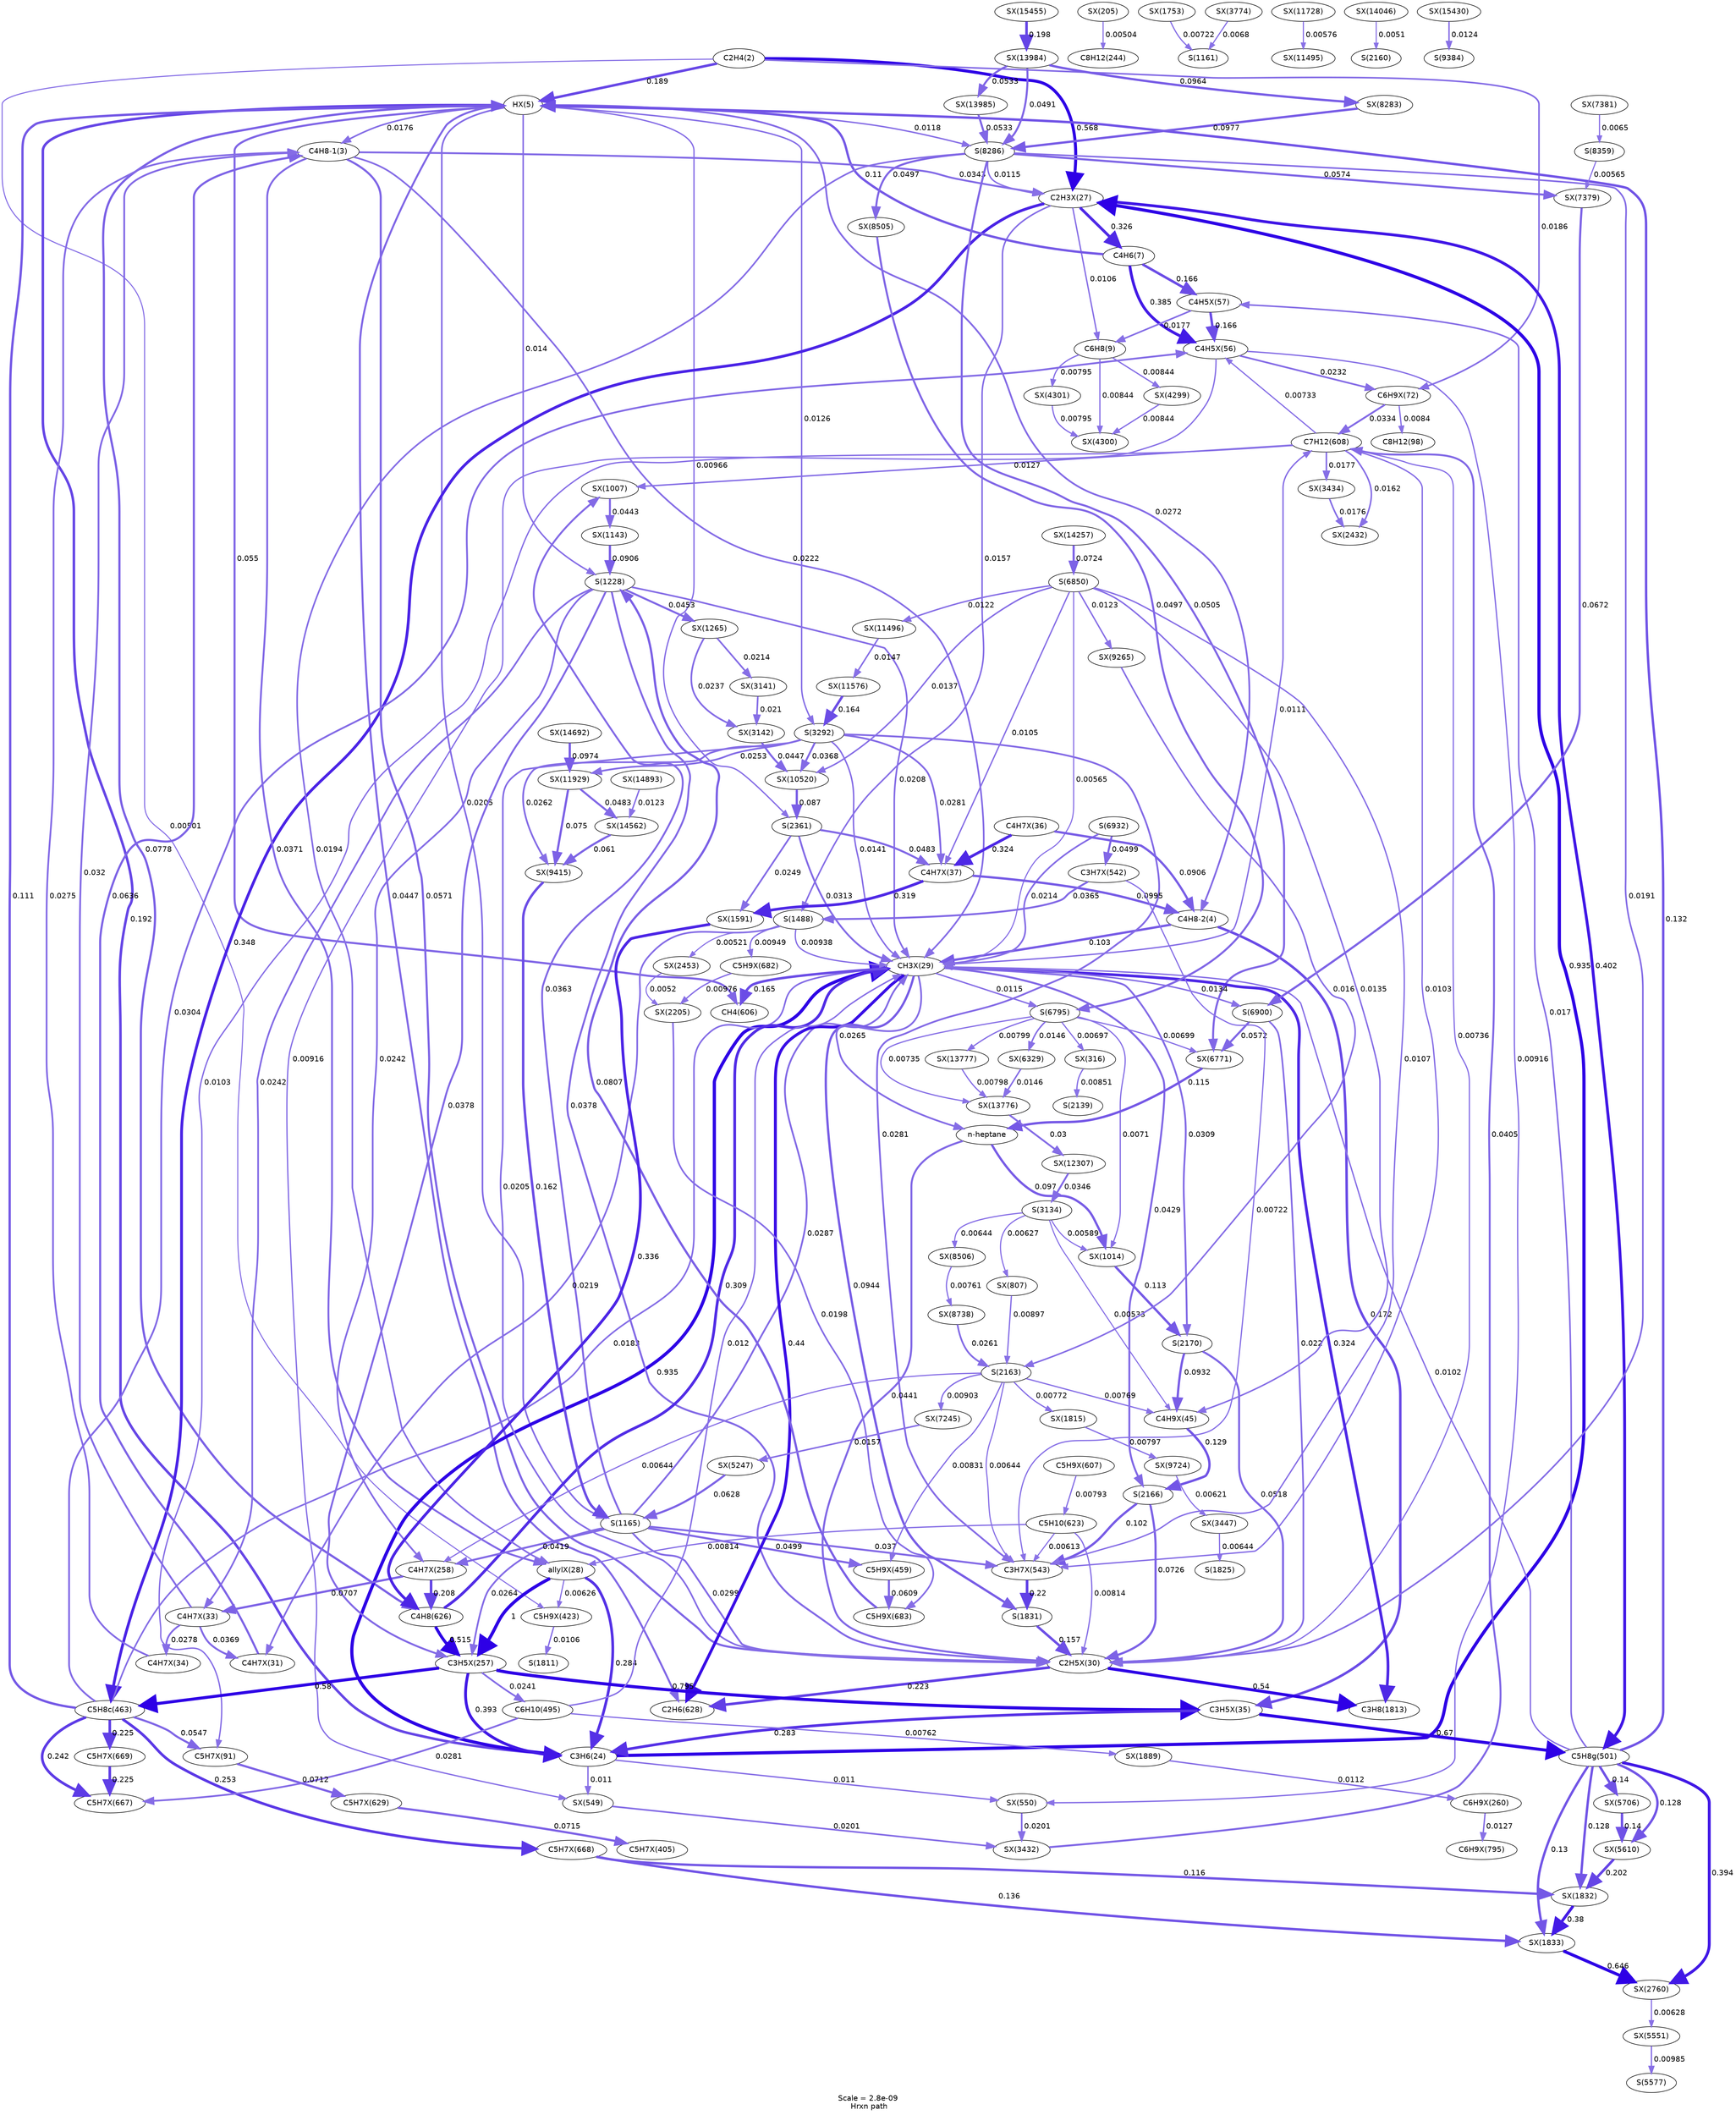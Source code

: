 digraph reaction_paths {
center=1;
s5 -> s75[fontname="Helvetica", style="setlinewidth(4.74)", arrowsize=2.37, color="0.7, 0.689, 0.9"
, label=" 0.189"];
s5 -> s76[fontname="Helvetica", style="setlinewidth(5.57)", arrowsize=2.79, color="0.7, 1.07, 0.9"
, label=" 0.568"];
s5 -> s96[fontname="Helvetica", style="setlinewidth(2.99)", arrowsize=1.5, color="0.7, 0.519, 0.9"
, label=" 0.0186"];
s5 -> s130[fontname="Helvetica", style="setlinewidth(2)", arrowsize=1, color="0.7, 0.505, 0.9"
, label=" 0.00501"];
s8 -> s75[fontname="Helvetica", style="setlinewidth(4.33)", arrowsize=2.17, color="0.7, 0.61, 0.9"
, label=" 0.11"];
s75 -> s6[fontname="Helvetica", style="setlinewidth(2.95)", arrowsize=1.47, color="0.7, 0.518, 0.9"
, label=" 0.0176"];
s75 -> s10[fontname="Helvetica", style="setlinewidth(4.75)", arrowsize=2.38, color="0.7, 0.692, 0.9"
, label=" 0.192"];
s75 -> s7[fontname="Helvetica", style="setlinewidth(3.28)", arrowsize=1.64, color="0.7, 0.527, 0.9"
, label=" 0.0272"];
s18 -> s75[fontname="Helvetica", style="setlinewidth(4.34)", arrowsize=2.17, color="0.7, 0.611, 0.9"
, label=" 0.111"];
s75 -> s23[fontname="Helvetica", style="setlinewidth(3.81)", arrowsize=1.9, color="0.7, 0.555, 0.9"
, label=" 0.055"];
s75 -> s33[fontname="Helvetica", style="setlinewidth(2.78)", arrowsize=1.39, color="0.7, 0.514, 0.9"
, label=" 0.014"];
s75 -> s26[fontname="Helvetica", style="setlinewidth(4.07)", arrowsize=2.04, color="0.7, 0.578, 0.9"
, label=" 0.0778"];
s75 -> s27[fontname="Helvetica", style="setlinewidth(3.65)", arrowsize=1.83, color="0.7, 0.545, 0.9"
, label=" 0.0447"];
s22 -> s75[fontname="Helvetica", style="setlinewidth(4.47)", arrowsize=2.23, color="0.7, 0.632, 0.9"
, label=" 0.132"];
s75 -> s31[fontname="Helvetica", style="setlinewidth(3.06)", arrowsize=1.53, color="0.7, 0.52, 0.9"
, label=" 0.0205"];
s75 -> s49[fontname="Helvetica", style="setlinewidth(2.5)", arrowsize=1.25, color="0.7, 0.51, 0.9"
, label=" 0.00966"];
s75 -> s52[fontname="Helvetica", style="setlinewidth(2.7)", arrowsize=1.35, color="0.7, 0.513, 0.9"
, label=" 0.0126"];
s75 -> s64[fontname="Helvetica", style="setlinewidth(2.65)", arrowsize=1.32, color="0.7, 0.512, 0.9"
, label=" 0.0118"];
s76 -> s8[fontname="Helvetica", style="setlinewidth(5.15)", arrowsize=2.58, color="0.7, 0.826, 0.9"
, label=" 0.326"];
s6 -> s76[fontname="Helvetica", style="setlinewidth(3.45)", arrowsize=1.73, color="0.7, 0.534, 0.9"
, label=" 0.0343"];
s10 -> s76[fontname="Helvetica", style="setlinewidth(5.95)", arrowsize=2.97, color="0.7, 1.43, 0.9"
, label=" 0.935"];
s76 -> s18[fontname="Helvetica", style="setlinewidth(5.2)", arrowsize=2.6, color="0.7, 0.848, 0.9"
, label=" 0.348"];
s76 -> s9[fontname="Helvetica", style="setlinewidth(2.57)", arrowsize=1.28, color="0.7, 0.511, 0.9"
, label=" 0.0106"];
s76 -> s22[fontname="Helvetica", style="setlinewidth(5.31)", arrowsize=2.66, color="0.7, 0.902, 0.9"
, label=" 0.402"];
s76 -> s36[fontname="Helvetica", style="setlinewidth(2.86)", arrowsize=1.43, color="0.7, 0.516, 0.9"
, label=" 0.0157"];
s64 -> s76[fontname="Helvetica", style="setlinewidth(2.63)", arrowsize=1.31, color="0.7, 0.511, 0.9"
, label=" 0.0115"];
s8 -> s92[fontname="Helvetica", style="setlinewidth(5.28)", arrowsize=2.64, color="0.7, 0.885, 0.9"
, label=" 0.385"];
s8 -> s93[fontname="Helvetica", style="setlinewidth(4.65)", arrowsize=2.32, color="0.7, 0.666, 0.9"
, label=" 0.166"];
s93 -> s92[fontname="Helvetica", style="setlinewidth(4.64)", arrowsize=2.32, color="0.7, 0.666, 0.9"
, label=" 0.166"];
s92 -> s96[fontname="Helvetica", style="setlinewidth(3.16)", arrowsize=1.58, color="0.7, 0.523, 0.9"
, label=" 0.0232"];
s18 -> s92[fontname="Helvetica", style="setlinewidth(3.36)", arrowsize=1.68, color="0.7, 0.53, 0.9"
, label=" 0.0304"];
s24 -> s92[fontname="Helvetica", style="setlinewidth(2.29)", arrowsize=1.14, color="0.7, 0.507, 0.9"
, label=" 0.00733"];
s92 -> s140[fontname="Helvetica", style="setlinewidth(2.46)", arrowsize=1.23, color="0.7, 0.509, 0.9"
, label=" 0.00916"];
s92 -> s141[fontname="Helvetica", style="setlinewidth(2.46)", arrowsize=1.23, color="0.7, 0.509, 0.9"
, label=" 0.00916"];
s93 -> s9[fontname="Helvetica", style="setlinewidth(2.95)", arrowsize=1.48, color="0.7, 0.518, 0.9"
, label=" 0.0177"];
s22 -> s93[fontname="Helvetica", style="setlinewidth(2.93)", arrowsize=1.46, color="0.7, 0.517, 0.9"
, label=" 0.017"];
s96 -> s12[fontname="Helvetica", style="setlinewidth(2.39)", arrowsize=1.2, color="0.7, 0.508, 0.9"
, label=" 0.0084"];
s96 -> s24[fontname="Helvetica", style="setlinewidth(3.43)", arrowsize=1.72, color="0.7, 0.533, 0.9"
, label=" 0.0334"];
s114 -> s13[fontname="Helvetica", style="setlinewidth(2.01)", arrowsize=1, color="0.7, 0.505, 0.9"
, label=" 0.00504"];
s6 -> s77[fontname="Helvetica", style="setlinewidth(3.51)", arrowsize=1.76, color="0.7, 0.537, 0.9"
, label=" 0.0371"];
s6 -> s78[fontname="Helvetica", style="setlinewidth(3.13)", arrowsize=1.56, color="0.7, 0.522, 0.9"
, label=" 0.0222"];
s82 -> s6[fontname="Helvetica", style="setlinewidth(3.4)", arrowsize=1.7, color="0.7, 0.532, 0.9"
, label=" 0.032"];
s80 -> s6[fontname="Helvetica", style="setlinewidth(3.92)", arrowsize=1.96, color="0.7, 0.564, 0.9"
, label=" 0.0636"];
s83 -> s6[fontname="Helvetica", style="setlinewidth(3.29)", arrowsize=1.64, color="0.7, 0.528, 0.9"
, label=" 0.0275"];
s6 -> s79[fontname="Helvetica", style="setlinewidth(3.84)", arrowsize=1.92, color="0.7, 0.557, 0.9"
, label=" 0.0571"];
s77 -> s116[fontname="Helvetica", style="setlinewidth(6)", arrowsize=3, color="0.7, 1.5, 0.9"
, label=" 1"];
s77 -> s10[fontname="Helvetica", style="setlinewidth(5.05)", arrowsize=2.52, color="0.7, 0.784, 0.9"
, label=" 0.284"];
s25 -> s77[fontname="Helvetica", style="setlinewidth(2.37)", arrowsize=1.18, color="0.7, 0.508, 0.9"
, label=" 0.00814"];
s77 -> s130[fontname="Helvetica", style="setlinewidth(2.17)", arrowsize=1.08, color="0.7, 0.506, 0.9"
, label=" 0.00626"];
s64 -> s77[fontname="Helvetica", style="setlinewidth(3.02)", arrowsize=1.51, color="0.7, 0.519, 0.9"
, label=" 0.0194"];
s116 -> s84[fontname="Helvetica", style="setlinewidth(5.83)", arrowsize=2.91, color="0.7, 1.3, 0.9"
, label=" 0.795"];
s116 -> s10[fontname="Helvetica", style="setlinewidth(5.3)", arrowsize=2.65, color="0.7, 0.893, 0.9"
, label=" 0.393"];
s116 -> s18[fontname="Helvetica", style="setlinewidth(5.59)", arrowsize=2.79, color="0.7, 1.08, 0.9"
, label=" 0.58"];
s33 -> s116[fontname="Helvetica", style="setlinewidth(3.53)", arrowsize=1.76, color="0.7, 0.538, 0.9"
, label=" 0.0378"];
s26 -> s116[fontname="Helvetica", style="setlinewidth(5.5)", arrowsize=2.75, color="0.7, 1.01, 0.9"
, label=" 0.515"];
s116 -> s21[fontname="Helvetica", style="setlinewidth(3.19)", arrowsize=1.59, color="0.7, 0.524, 0.9"
, label=" 0.0241"];
s31 -> s116[fontname="Helvetica", style="setlinewidth(3.26)", arrowsize=1.63, color="0.7, 0.526, 0.9"
, label=" 0.0264"];
s84 -> s10[fontname="Helvetica", style="setlinewidth(5.05)", arrowsize=2.52, color="0.7, 0.783, 0.9"
, label=" 0.283"];
s7 -> s84[fontname="Helvetica", style="setlinewidth(4.67)", arrowsize=2.33, color="0.7, 0.672, 0.9"
, label=" 0.172"];
s84 -> s22[fontname="Helvetica", style="setlinewidth(5.7)", arrowsize=2.85, color="0.7, 1.17, 0.9"
, label=" 0.67"];
s10 -> s78[fontname="Helvetica", style="setlinewidth(5.95)", arrowsize=2.97, color="0.7, 1.43, 0.9"
, label=" 0.935"];
s10 -> s140[fontname="Helvetica", style="setlinewidth(2.59)", arrowsize=1.3, color="0.7, 0.511, 0.9"
, label=" 0.011"];
s10 -> s141[fontname="Helvetica", style="setlinewidth(2.59)", arrowsize=1.3, color="0.7, 0.511, 0.9"
, label=" 0.011"];
s7 -> s78[fontname="Helvetica", style="setlinewidth(4.28)", arrowsize=2.14, color="0.7, 0.603, 0.9"
, label=" 0.103"];
s18 -> s78[fontname="Helvetica", style="setlinewidth(2.98)", arrowsize=1.49, color="0.7, 0.518, 0.9"
, label=" 0.0183"];
s78 -> s23[fontname="Helvetica", style="setlinewidth(4.64)", arrowsize=2.32, color="0.7, 0.665, 0.9"
, label=" 0.165"];
s33 -> s78[fontname="Helvetica", style="setlinewidth(3.08)", arrowsize=1.54, color="0.7, 0.521, 0.9"
, label=" 0.0208"];
s26 -> s78[fontname="Helvetica", style="setlinewidth(5.11)", arrowsize=2.56, color="0.7, 0.809, 0.9"
, label=" 0.309"];
s78 -> s27[fontname="Helvetica", style="setlinewidth(5.38)", arrowsize=2.69, color="0.7, 0.94, 0.9"
, label=" 0.44"];
s78 -> s40[fontname="Helvetica", style="setlinewidth(4.22)", arrowsize=2.11, color="0.7, 0.594, 0.9"
, label=" 0.0944"];
s78 -> s24[fontname="Helvetica", style="setlinewidth(2.6)", arrowsize=1.3, color="0.7, 0.511, 0.9"
, label=" 0.0111"];
s21 -> s78[fontname="Helvetica", style="setlinewidth(2.66)", arrowsize=1.33, color="0.7, 0.512, 0.9"
, label=" 0.012"];
s22 -> s78[fontname="Helvetica", style="setlinewidth(2.54)", arrowsize=1.27, color="0.7, 0.51, 0.9"
, label=" 0.0102"];
s78 -> s0[fontname="Helvetica", style="setlinewidth(3.26)", arrowsize=1.63, color="0.7, 0.526, 0.9"
, label=" 0.0265"];
s78 -> s38[fontname="Helvetica", style="setlinewidth(5.15)", arrowsize=2.57, color="0.7, 0.824, 0.9"
, label=" 0.324"];
s78 -> s48[fontname="Helvetica", style="setlinewidth(3.38)", arrowsize=1.69, color="0.7, 0.531, 0.9"
, label=" 0.0309"];
s78 -> s57[fontname="Helvetica", style="setlinewidth(2.75)", arrowsize=1.37, color="0.7, 0.513, 0.9"
, label=" 0.0134"];
s78 -> s46[fontname="Helvetica", style="setlinewidth(3.62)", arrowsize=1.81, color="0.7, 0.543, 0.9"
, label=" 0.0429"];
s36 -> s78[fontname="Helvetica", style="setlinewidth(2.48)", arrowsize=1.24, color="0.7, 0.509, 0.9"
, label=" 0.00938"];
s31 -> s78[fontname="Helvetica", style="setlinewidth(3.32)", arrowsize=1.66, color="0.7, 0.529, 0.9"
, label=" 0.0287"];
s49 -> s78[fontname="Helvetica", style="setlinewidth(3.39)", arrowsize=1.69, color="0.7, 0.531, 0.9"
, label=" 0.0313"];
s52 -> s78[fontname="Helvetica", style="setlinewidth(2.78)", arrowsize=1.39, color="0.7, 0.514, 0.9"
, label=" 0.0141"];
s78 -> s55[fontname="Helvetica", style="setlinewidth(2.63)", arrowsize=1.31, color="0.7, 0.511, 0.9"
, label=" 0.0115"];
s56 -> s78[fontname="Helvetica", style="setlinewidth(2.09)", arrowsize=1.05, color="0.7, 0.506, 0.9"
, label=" 0.00565"];
s58 -> s78[fontname="Helvetica", style="setlinewidth(3.1)", arrowsize=1.55, color="0.7, 0.521, 0.9"
, label=" 0.0214"];
s86 -> s7[fontname="Helvetica", style="setlinewidth(4.26)", arrowsize=2.13, color="0.7, 0.599, 0.9"
, label=" 0.0995"];
s85 -> s7[fontname="Helvetica", style="setlinewidth(4.19)", arrowsize=2.09, color="0.7, 0.591, 0.9"
, label=" 0.0906"];
s103 -> s148[fontname="Helvetica", style="setlinewidth(4)", arrowsize=2, color="0.7, 0.571, 0.9"
, label=" 0.0712"];
s18 -> s103[fontname="Helvetica", style="setlinewidth(3.81)", arrowsize=1.9, color="0.7, 0.555, 0.9"
, label=" 0.0547"];
s24 -> s103[fontname="Helvetica", style="setlinewidth(2.55)", arrowsize=1.27, color="0.7, 0.51, 0.9"
, label=" 0.0103"];
s148 -> s129[fontname="Helvetica", style="setlinewidth(4.01)", arrowsize=2, color="0.7, 0.571, 0.9"
, label=" 0.0715"];
s18 -> s152[fontname="Helvetica", style="setlinewidth(4.87)", arrowsize=2.44, color="0.7, 0.725, 0.9"
, label=" 0.225"];
s18 -> s150[fontname="Helvetica", style="setlinewidth(4.93)", arrowsize=2.46, color="0.7, 0.742, 0.9"
, label=" 0.242"];
s18 -> s151[fontname="Helvetica", style="setlinewidth(4.96)", arrowsize=2.48, color="0.7, 0.753, 0.9"
, label=" 0.253"];
s146 -> s25[fontname="Helvetica", style="setlinewidth(2.35)", arrowsize=1.17, color="0.7, 0.508, 0.9"
, label=" 0.00793"];
s25 -> s79[fontname="Helvetica", style="setlinewidth(2.37)", arrowsize=1.18, color="0.7, 0.508, 0.9"
, label=" 0.00814"];
s25 -> s137[fontname="Helvetica", style="setlinewidth(2.15)", arrowsize=1.08, color="0.7, 0.506, 0.9"
, label=" 0.00613"];
s167 -> s177[fontname="Helvetica", style="setlinewidth(3.65)", arrowsize=1.82, color="0.7, 0.544, 0.9"
, label=" 0.0443"];
s24 -> s167[fontname="Helvetica", style="setlinewidth(2.7)", arrowsize=1.35, color="0.7, 0.513, 0.9"
, label=" 0.0127"];
s31 -> s167[fontname="Helvetica", style="setlinewidth(3.5)", arrowsize=1.75, color="0.7, 0.536, 0.9"
, label=" 0.0363"];
s177 -> s33[fontname="Helvetica", style="setlinewidth(4.19)", arrowsize=2.09, color="0.7, 0.591, 0.9"
, label=" 0.0906"];
s33 -> s117[fontname="Helvetica", style="setlinewidth(3.19)", arrowsize=1.6, color="0.7, 0.524, 0.9"
, label=" 0.0242"];
s33 -> s82[fontname="Helvetica", style="setlinewidth(3.19)", arrowsize=1.6, color="0.7, 0.524, 0.9"
, label=" 0.0242"];
s33 -> s79[fontname="Helvetica", style="setlinewidth(3.53)", arrowsize=1.76, color="0.7, 0.538, 0.9"
, label=" 0.0378"];
s154 -> s33[fontname="Helvetica", style="setlinewidth(4.1)", arrowsize=2.05, color="0.7, 0.581, 0.9"
, label=" 0.0807"];
s33 -> s179[fontname="Helvetica", style="setlinewidth(3.66)", arrowsize=1.83, color="0.7, 0.545, 0.9"
, label=" 0.0453"];
s117 -> s82[fontname="Helvetica", style="setlinewidth(4)", arrowsize=2, color="0.7, 0.571, 0.9"
, label=" 0.0707"];
s117 -> s26[fontname="Helvetica", style="setlinewidth(4.82)", arrowsize=2.41, color="0.7, 0.708, 0.9"
, label=" 0.208"];
s45 -> s117[fontname="Helvetica", style="setlinewidth(2.19)", arrowsize=1.1, color="0.7, 0.506, 0.9"
, label=" 0.00644"];
s31 -> s117[fontname="Helvetica", style="setlinewidth(3.6)", arrowsize=1.8, color="0.7, 0.542, 0.9"
, label=" 0.0419"];
s82 -> s80[fontname="Helvetica", style="setlinewidth(3.51)", arrowsize=1.75, color="0.7, 0.537, 0.9"
, label=" 0.0369"];
s82 -> s83[fontname="Helvetica", style="setlinewidth(3.3)", arrowsize=1.65, color="0.7, 0.528, 0.9"
, label=" 0.0278"];
s36 -> s80[fontname="Helvetica", style="setlinewidth(3.11)", arrowsize=1.56, color="0.7, 0.522, 0.9"
, label=" 0.0219"];
s182 -> s26[fontname="Helvetica", style="setlinewidth(5.18)", arrowsize=2.59, color="0.7, 0.836, 0.9"
, label=" 0.336"];
s79 -> s27[fontname="Helvetica", style="setlinewidth(4.87)", arrowsize=2.43, color="0.7, 0.723, 0.9"
, label=" 0.223"];
s152 -> s150[fontname="Helvetica", style="setlinewidth(4.87)", arrowsize=2.44, color="0.7, 0.725, 0.9"
, label=" 0.225"];
s21 -> s150[fontname="Helvetica", style="setlinewidth(3.3)", arrowsize=1.65, color="0.7, 0.528, 0.9"
, label=" 0.0281"];
s40 -> s79[fontname="Helvetica", style="setlinewidth(4.6)", arrowsize=2.3, color="0.7, 0.657, 0.9"
, label=" 0.157"];
s24 -> s79[fontname="Helvetica", style="setlinewidth(2.29)", arrowsize=1.15, color="0.7, 0.507, 0.9"
, label=" 0.00736"];
s0 -> s79[fontname="Helvetica", style="setlinewidth(3.64)", arrowsize=1.82, color="0.7, 0.544, 0.9"
, label=" 0.0441"];
s79 -> s38[fontname="Helvetica", style="setlinewidth(5.53)", arrowsize=2.77, color="0.7, 1.04, 0.9"
, label=" 0.54"];
s48 -> s79[fontname="Helvetica", style="setlinewidth(3.76)", arrowsize=1.88, color="0.7, 0.552, 0.9"
, label=" 0.0518"];
s57 -> s79[fontname="Helvetica", style="setlinewidth(3.12)", arrowsize=1.56, color="0.7, 0.522, 0.9"
, label=" 0.022"];
s46 -> s79[fontname="Helvetica", style="setlinewidth(4.02)", arrowsize=2.01, color="0.7, 0.573, 0.9"
, label=" 0.0726"];
s31 -> s79[fontname="Helvetica", style="setlinewidth(3.35)", arrowsize=1.68, color="0.7, 0.53, 0.9"
, label=" 0.0299"];
s52 -> s79[fontname="Helvetica", style="setlinewidth(3.06)", arrowsize=1.53, color="0.7, 0.52, 0.9"
, label=" 0.0205"];
s64 -> s79[fontname="Helvetica", style="setlinewidth(3.01)", arrowsize=1.51, color="0.7, 0.519, 0.9"
, label=" 0.0191"];
s151 -> s190[fontname="Helvetica", style="setlinewidth(4.5)", arrowsize=2.25, color="0.7, 0.636, 0.9"
, label=" 0.136"];
s151 -> s189[fontname="Helvetica", style="setlinewidth(4.38)", arrowsize=2.19, color="0.7, 0.616, 0.9"
, label=" 0.116"];
s119 -> s158[fontname="Helvetica", style="setlinewidth(2.7)", arrowsize=1.35, color="0.7, 0.513, 0.9"
, label=" 0.0127"];
s191 -> s119[fontname="Helvetica", style="setlinewidth(2.61)", arrowsize=1.31, color="0.7, 0.511, 0.9"
, label=" 0.0112"];
s137 -> s40[fontname="Helvetica", style="setlinewidth(4.86)", arrowsize=2.43, color="0.7, 0.72, 0.9"
, label=" 0.22"];
s24 -> s137[fontname="Helvetica", style="setlinewidth(2.54)", arrowsize=1.27, color="0.7, 0.51, 0.9"
, label=" 0.0103"];
s136 -> s137[fontname="Helvetica", style="setlinewidth(2.28)", arrowsize=1.14, color="0.7, 0.507, 0.9"
, label=" 0.00722"];
s46 -> s137[fontname="Helvetica", style="setlinewidth(4.27)", arrowsize=2.14, color="0.7, 0.602, 0.9"
, label=" 0.102"];
s45 -> s137[fontname="Helvetica", style="setlinewidth(2.19)", arrowsize=1.1, color="0.7, 0.506, 0.9"
, label=" 0.00644"];
s31 -> s137[fontname="Helvetica", style="setlinewidth(3.51)", arrowsize=1.76, color="0.7, 0.537, 0.9"
, label=" 0.037"];
s52 -> s137[fontname="Helvetica", style="setlinewidth(3.3)", arrowsize=1.65, color="0.7, 0.528, 0.9"
, label=" 0.0281"];
s56 -> s137[fontname="Helvetica", style="setlinewidth(2.57)", arrowsize=1.29, color="0.7, 0.511, 0.9"
, label=" 0.0107"];
s199 -> s154[fontname="Helvetica", style="setlinewidth(3.04)", arrowsize=1.52, color="0.7, 0.52, 0.9"
, label=" 0.0198"];
s131 -> s154[fontname="Helvetica", style="setlinewidth(3.89)", arrowsize=1.94, color="0.7, 0.561, 0.9"
, label=" 0.0609"];
s86 -> s182[fontname="Helvetica", style="setlinewidth(5.14)", arrowsize=2.57, color="0.7, 0.819, 0.9"
, label=" 0.319"];
s49 -> s182[fontname="Helvetica", style="setlinewidth(3.21)", arrowsize=1.61, color="0.7, 0.525, 0.9"
, label=" 0.0249"];
s207 -> s199[fontname="Helvetica", style="setlinewidth(2.03)", arrowsize=1.01, color="0.7, 0.505, 0.9"
, label=" 0.0052"];
s153 -> s199[fontname="Helvetica", style="setlinewidth(2.5)", arrowsize=1.25, color="0.7, 0.51, 0.9"
, label=" 0.00976"];
s45 -> s131[fontname="Helvetica", style="setlinewidth(2.38)", arrowsize=1.19, color="0.7, 0.508, 0.9"
, label=" 0.00831"];
s31 -> s131[fontname="Helvetica", style="setlinewidth(3.74)", arrowsize=1.87, color="0.7, 0.55, 0.9"
, label=" 0.0499"];
s179 -> s222[fontname="Helvetica", style="setlinewidth(3.18)", arrowsize=1.59, color="0.7, 0.524, 0.9"
, label=" 0.0237"];
s179 -> s221[fontname="Helvetica", style="setlinewidth(3.1)", arrowsize=1.55, color="0.7, 0.521, 0.9"
, label=" 0.0214"];
s85 -> s86[fontname="Helvetica", style="setlinewidth(5.15)", arrowsize=2.57, color="0.7, 0.824, 0.9"
, label=" 0.324"];
s49 -> s86[fontname="Helvetica", style="setlinewidth(3.71)", arrowsize=1.86, color="0.7, 0.548, 0.9"
, label=" 0.0483"];
s52 -> s86[fontname="Helvetica", style="setlinewidth(3.3)", arrowsize=1.65, color="0.7, 0.528, 0.9"
, label=" 0.0281"];
s56 -> s86[fontname="Helvetica", style="setlinewidth(2.56)", arrowsize=1.28, color="0.7, 0.511, 0.9"
, label=" 0.0105"];
s24 -> s201[fontname="Helvetica", style="setlinewidth(2.89)", arrowsize=1.44, color="0.7, 0.516, 0.9"
, label=" 0.0162"];
s24 -> s225[fontname="Helvetica", style="setlinewidth(2.95)", arrowsize=1.48, color="0.7, 0.518, 0.9"
, label=" 0.0177"];
s223 -> s24[fontname="Helvetica", style="setlinewidth(3.58)", arrowsize=1.79, color="0.7, 0.54, 0.9"
, label=" 0.0405"];
s183 -> s30[fontname="Helvetica", style="setlinewidth(2.28)", arrowsize=1.14, color="0.7, 0.507, 0.9"
, label=" 0.00722"];
s230 -> s30[fontname="Helvetica", style="setlinewidth(2.23)", arrowsize=1.12, color="0.7, 0.507, 0.9"
, label=" 0.0068"];
s21 -> s191[fontname="Helvetica", style="setlinewidth(2.32)", arrowsize=1.16, color="0.7, 0.508, 0.9"
, label=" 0.00762"];
s225 -> s201[fontname="Helvetica", style="setlinewidth(2.95)", arrowsize=1.48, color="0.7, 0.518, 0.9"
, label=" 0.0176"];
s140 -> s223[fontname="Helvetica", style="setlinewidth(3.05)", arrowsize=1.53, color="0.7, 0.52, 0.9"
, label=" 0.0201"];
s141 -> s223[fontname="Helvetica", style="setlinewidth(3.05)", arrowsize=1.53, color="0.7, 0.52, 0.9"
, label=" 0.0201"];
s9 -> s234[fontname="Helvetica", style="setlinewidth(2.35)", arrowsize=1.18, color="0.7, 0.508, 0.9"
, label=" 0.00795"];
s9 -> s233[fontname="Helvetica", style="setlinewidth(2.4)", arrowsize=1.2, color="0.7, 0.508, 0.9"
, label=" 0.00844"];
s9 -> s232[fontname="Helvetica", style="setlinewidth(2.4)", arrowsize=1.2, color="0.7, 0.508, 0.9"
, label=" 0.00844"];
s234 -> s233[fontname="Helvetica", style="setlinewidth(2.35)", arrowsize=1.17, color="0.7, 0.508, 0.9"
, label=" 0.00795"];
s232 -> s233[fontname="Helvetica", style="setlinewidth(2.39)", arrowsize=1.2, color="0.7, 0.508, 0.9"
, label=" 0.00844"];
s36 -> s207[fontname="Helvetica", style="setlinewidth(2.03)", arrowsize=1.02, color="0.7, 0.505, 0.9"
, label=" 0.00521"];
s190 -> s214[fontname="Helvetica", style="setlinewidth(5.67)", arrowsize=2.84, color="0.7, 1.15, 0.9"
, label=" 0.646"];
s189 -> s190[fontname="Helvetica", style="setlinewidth(5.27)", arrowsize=2.63, color="0.7, 0.88, 0.9"
, label=" 0.38"];
s22 -> s190[fontname="Helvetica", style="setlinewidth(4.46)", arrowsize=2.23, color="0.7, 0.63, 0.9"
, label=" 0.13"];
s22 -> s214[fontname="Helvetica", style="setlinewidth(5.3)", arrowsize=2.65, color="0.7, 0.894, 0.9"
, label=" 0.394"];
s214 -> s242[fontname="Helvetica", style="setlinewidth(2.17)", arrowsize=1.09, color="0.7, 0.506, 0.9"
, label=" 0.00628"];
s243 -> s189[fontname="Helvetica", style="setlinewidth(4.79)", arrowsize=2.4, color="0.7, 0.702, 0.9"
, label=" 0.202"];
s22 -> s189[fontname="Helvetica", style="setlinewidth(4.45)", arrowsize=2.23, color="0.7, 0.628, 0.9"
, label=" 0.128"];
s244 -> s243[fontname="Helvetica", style="setlinewidth(4.52)", arrowsize=2.26, color="0.7, 0.64, 0.9"
, label=" 0.14"];
s22 -> s243[fontname="Helvetica", style="setlinewidth(4.45)", arrowsize=2.23, color="0.7, 0.628, 0.9"
, label=" 0.128"];
s22 -> s244[fontname="Helvetica", style="setlinewidth(4.52)", arrowsize=2.26, color="0.7, 0.64, 0.9"
, label=" 0.14"];
s242 -> s53[fontname="Helvetica", style="setlinewidth(2.51)", arrowsize=1.26, color="0.7, 0.51, 0.9"
, label=" 0.00985"];
s48 -> s88[fontname="Helvetica", style="setlinewidth(4.21)", arrowsize=2.1, color="0.7, 0.593, 0.9"
, label=" 0.0932"];
s88 -> s46[fontname="Helvetica", style="setlinewidth(4.45)", arrowsize=2.23, color="0.7, 0.629, 0.9"
, label=" 0.129"];
s45 -> s88[fontname="Helvetica", style="setlinewidth(2.33)", arrowsize=1.16, color="0.7, 0.508, 0.9"
, label=" 0.00769"];
s51 -> s88[fontname="Helvetica", style="setlinewidth(2.05)", arrowsize=1.02, color="0.7, 0.505, 0.9"
, label=" 0.00533"];
s56 -> s88[fontname="Helvetica", style="setlinewidth(2.75)", arrowsize=1.38, color="0.7, 0.514, 0.9"
, label=" 0.0135"];
s0 -> s170[fontname="Helvetica", style="setlinewidth(4.24)", arrowsize=2.12, color="0.7, 0.597, 0.9"
, label=" 0.097"];
s259 -> s0[fontname="Helvetica", style="setlinewidth(4.37)", arrowsize=2.18, color="0.7, 0.615, 0.9"
, label=" 0.115"];
s170 -> s48[fontname="Helvetica", style="setlinewidth(4.36)", arrowsize=2.18, color="0.7, 0.613, 0.9"
, label=" 0.113"];
s136 -> s36[fontname="Helvetica", style="setlinewidth(3.5)", arrowsize=1.75, color="0.7, 0.537, 0.9"
, label=" 0.0365"];
s58 -> s136[fontname="Helvetica", style="setlinewidth(3.74)", arrowsize=1.87, color="0.7, 0.55, 0.9"
, label=" 0.0499"];
s130 -> s37[fontname="Helvetica", style="setlinewidth(2.57)", arrowsize=1.28, color="0.7, 0.511, 0.9"
, label=" 0.0106"];
s262 -> s57[fontname="Helvetica", style="setlinewidth(3.96)", arrowsize=1.98, color="0.7, 0.567, 0.9"
, label=" 0.0672"];
s57 -> s259[fontname="Helvetica", style="setlinewidth(3.84)", arrowsize=1.92, color="0.7, 0.557, 0.9"
, label=" 0.0572"];
s36 -> s153[fontname="Helvetica", style="setlinewidth(2.48)", arrowsize=1.24, color="0.7, 0.509, 0.9"
, label=" 0.00949"];
s261 -> s240[fontname="Helvetica", style="setlinewidth(2.86)", arrowsize=1.43, color="0.7, 0.516, 0.9"
, label=" 0.0157"];
s45 -> s261[fontname="Helvetica", style="setlinewidth(2.45)", arrowsize=1.22, color="0.7, 0.509, 0.9"
, label=" 0.00903"];
s51 -> s170[fontname="Helvetica", style="setlinewidth(2.12)", arrowsize=1.06, color="0.7, 0.506, 0.9"
, label=" 0.00589"];
s55 -> s170[fontname="Helvetica", style="setlinewidth(2.27)", arrowsize=1.13, color="0.7, 0.507, 0.9"
, label=" 0.0071"];
s263 -> s65[fontname="Helvetica", style="setlinewidth(2.2)", arrowsize=1.1, color="0.7, 0.506, 0.9"
, label=" 0.0065"];
s65 -> s262[fontname="Helvetica", style="setlinewidth(2.09)", arrowsize=1.05, color="0.7, 0.506, 0.9"
, label=" 0.00565"];
s124 -> s43[fontname="Helvetica", style="setlinewidth(2.4)", arrowsize=1.2, color="0.7, 0.509, 0.9"
, label=" 0.00851"];
s272 -> s275[fontname="Helvetica", style="setlinewidth(2.32)", arrowsize=1.16, color="0.7, 0.508, 0.9"
, label=" 0.00761"];
s51 -> s272[fontname="Helvetica", style="setlinewidth(2.19)", arrowsize=1.1, color="0.7, 0.506, 0.9"
, label=" 0.00644"];
s275 -> s45[fontname="Helvetica", style="setlinewidth(3.25)", arrowsize=1.62, color="0.7, 0.526, 0.9"
, label=" 0.0261"];
s240 -> s31[fontname="Helvetica", style="setlinewidth(3.91)", arrowsize=1.96, color="0.7, 0.563, 0.9"
, label=" 0.0628"];
s55 -> s124[fontname="Helvetica", style="setlinewidth(2.25)", arrowsize=1.13, color="0.7, 0.507, 0.9"
, label=" 0.00697"];
s45 -> s188[fontname="Helvetica", style="setlinewidth(2.33)", arrowsize=1.16, color="0.7, 0.508, 0.9"
, label=" 0.00772"];
s283 -> s45[fontname="Helvetica", style="setlinewidth(2.88)", arrowsize=1.44, color="0.7, 0.516, 0.9"
, label=" 0.016"];
s160 -> s45[fontname="Helvetica", style="setlinewidth(2.44)", arrowsize=1.22, color="0.7, 0.509, 0.9"
, label=" 0.00897"];
s284 -> s31[fontname="Helvetica", style="setlinewidth(4.63)", arrowsize=2.31, color="0.7, 0.662, 0.9"
, label=" 0.162"];
s188 -> s285[fontname="Helvetica", style="setlinewidth(2.35)", arrowsize=1.18, color="0.7, 0.508, 0.9"
, label=" 0.00797"];
s285 -> s226[fontname="Helvetica", style="setlinewidth(2.16)", arrowsize=1.08, color="0.7, 0.506, 0.9"
, label=" 0.00621"];
s226 -> s39[fontname="Helvetica", style="setlinewidth(2.19)", arrowsize=1.1, color="0.7, 0.506, 0.9"
, label=" 0.00644"];
s64 -> s262[fontname="Helvetica", style="setlinewidth(3.84)", arrowsize=1.92, color="0.7, 0.557, 0.9"
, label=" 0.0574"];
s221 -> s222[fontname="Helvetica", style="setlinewidth(3.08)", arrowsize=1.54, color="0.7, 0.521, 0.9"
, label=" 0.021"];
s222 -> s289[fontname="Helvetica", style="setlinewidth(3.65)", arrowsize=1.83, color="0.7, 0.545, 0.9"
, label=" 0.0447"];
s289 -> s49[fontname="Helvetica", style="setlinewidth(4.16)", arrowsize=2.08, color="0.7, 0.587, 0.9"
, label=" 0.087"];
s52 -> s289[fontname="Helvetica", style="setlinewidth(3.51)", arrowsize=1.75, color="0.7, 0.537, 0.9"
, label=" 0.0368"];
s56 -> s289[fontname="Helvetica", style="setlinewidth(2.76)", arrowsize=1.38, color="0.7, 0.514, 0.9"
, label=" 0.0137"];
s56 -> s283[fontname="Helvetica", style="setlinewidth(2.68)", arrowsize=1.34, color="0.7, 0.512, 0.9"
, label=" 0.0123"];
s292 -> s293[fontname="Helvetica", style="setlinewidth(2.81)", arrowsize=1.41, color="0.7, 0.515, 0.9"
, label=" 0.0147"];
s56 -> s292[fontname="Helvetica", style="setlinewidth(2.67)", arrowsize=1.34, color="0.7, 0.512, 0.9"
, label=" 0.0122"];
s294 -> s291[fontname="Helvetica", style="setlinewidth(2.11)", arrowsize=1.05, color="0.7, 0.506, 0.9"
, label=" 0.00576"];
s293 -> s52[fontname="Helvetica", style="setlinewidth(4.63)", arrowsize=2.32, color="0.7, 0.664, 0.9"
, label=" 0.164"];
s51 -> s160[fontname="Helvetica", style="setlinewidth(2.17)", arrowsize=1.09, color="0.7, 0.506, 0.9"
, label=" 0.00627"];
s296 -> s51[fontname="Helvetica", style="setlinewidth(3.46)", arrowsize=1.73, color="0.7, 0.535, 0.9"
, label=" 0.0346"];
s52 -> s284[fontname="Helvetica", style="setlinewidth(3.25)", arrowsize=1.63, color="0.7, 0.526, 0.9"
, label=" 0.0262"];
s52 -> s295[fontname="Helvetica", style="setlinewidth(3.22)", arrowsize=1.61, color="0.7, 0.525, 0.9"
, label=" 0.0253"];
s55 -> s259[fontname="Helvetica", style="setlinewidth(2.25)", arrowsize=1.13, color="0.7, 0.507, 0.9"
, label=" 0.00699"];
s64 -> s259[fontname="Helvetica", style="setlinewidth(3.75)", arrowsize=1.87, color="0.7, 0.55, 0.9"
, label=" 0.0505"];
s55 -> s255[fontname="Helvetica", style="setlinewidth(2.81)", arrowsize=1.41, color="0.7, 0.515, 0.9"
, label=" 0.0146"];
s55 -> s300[fontname="Helvetica", style="setlinewidth(2.29)", arrowsize=1.15, color="0.7, 0.507, 0.9"
, label=" 0.00735"];
s55 -> s301[fontname="Helvetica", style="setlinewidth(2.35)", arrowsize=1.18, color="0.7, 0.508, 0.9"
, label=" 0.00799"];
s271 -> s55[fontname="Helvetica", style="setlinewidth(3.73)", arrowsize=1.87, color="0.7, 0.55, 0.9"
, label=" 0.0497"];
s255 -> s300[fontname="Helvetica", style="setlinewidth(2.81)", arrowsize=1.41, color="0.7, 0.515, 0.9"
, label=" 0.0146"];
s301 -> s300[fontname="Helvetica", style="setlinewidth(2.35)", arrowsize=1.18, color="0.7, 0.508, 0.9"
, label=" 0.00798"];
s300 -> s296[fontname="Helvetica", style="setlinewidth(3.35)", arrowsize=1.68, color="0.7, 0.53, 0.9"
, label=" 0.03"];
s64 -> s271[fontname="Helvetica", style="setlinewidth(3.73)", arrowsize=1.87, color="0.7, 0.55, 0.9"
, label=" 0.0497"];
s267 -> s64[fontname="Helvetica", style="setlinewidth(4.24)", arrowsize=2.12, color="0.7, 0.598, 0.9"
, label=" 0.0977"];
s302 -> s64[fontname="Helvetica", style="setlinewidth(3.72)", arrowsize=1.86, color="0.7, 0.549, 0.9"
, label=" 0.0491"];
s303 -> s64[fontname="Helvetica", style="setlinewidth(3.79)", arrowsize=1.89, color="0.7, 0.553, 0.9"
, label=" 0.0533"];
s305 -> s44[fontname="Helvetica", style="setlinewidth(2.01)", arrowsize=1.01, color="0.7, 0.505, 0.9"
, label=" 0.0051"];
s310 -> s56[fontname="Helvetica", style="setlinewidth(4.02)", arrowsize=2.01, color="0.7, 0.572, 0.9"
, label=" 0.0724"];
s295 -> s284[fontname="Helvetica", style="setlinewidth(4.04)", arrowsize=2.02, color="0.7, 0.575, 0.9"
, label=" 0.075"];
s312 -> s284[fontname="Helvetica", style="setlinewidth(3.89)", arrowsize=1.94, color="0.7, 0.561, 0.9"
, label=" 0.061"];
s295 -> s312[fontname="Helvetica", style="setlinewidth(3.71)", arrowsize=1.86, color="0.7, 0.548, 0.9"
, label=" 0.0483"];
s313 -> s295[fontname="Helvetica", style="setlinewidth(4.24)", arrowsize=2.12, color="0.7, 0.597, 0.9"
, label=" 0.0974"];
s314 -> s312[fontname="Helvetica", style="setlinewidth(2.68)", arrowsize=1.34, color="0.7, 0.512, 0.9"
, label=" 0.0123"];
s315 -> s71[fontname="Helvetica", style="setlinewidth(2.69)", arrowsize=1.34, color="0.7, 0.512, 0.9"
, label=" 0.0124"];
s302 -> s267[fontname="Helvetica", style="setlinewidth(4.23)", arrowsize=2.12, color="0.7, 0.596, 0.9"
, label=" 0.0964"];
s302 -> s303[fontname="Helvetica", style="setlinewidth(3.79)", arrowsize=1.89, color="0.7, 0.553, 0.9"
, label=" 0.0533"];
s316 -> s302[fontname="Helvetica", style="setlinewidth(4.78)", arrowsize=2.39, color="0.7, 0.698, 0.9"
, label=" 0.198"];
s0 [ fontname="Helvetica", label="n-heptane"];
s5 [ fontname="Helvetica", label="C2H4(2)"];
s6 [ fontname="Helvetica", label="C4H8-1(3)"];
s7 [ fontname="Helvetica", label="C4H8-2(4)"];
s8 [ fontname="Helvetica", label="C4H6(7)"];
s9 [ fontname="Helvetica", label="C6H8(9)"];
s10 [ fontname="Helvetica", label="C3H6(24)"];
s12 [ fontname="Helvetica", label="C8H12(98)"];
s13 [ fontname="Helvetica", label="C8H12(244)"];
s18 [ fontname="Helvetica", label="C5H8c(463)"];
s21 [ fontname="Helvetica", label="C6H10(495)"];
s22 [ fontname="Helvetica", label="C5H8g(501)"];
s23 [ fontname="Helvetica", label="CH4(606)"];
s24 [ fontname="Helvetica", label="C7H12(608)"];
s25 [ fontname="Helvetica", label="C5H10(623)"];
s26 [ fontname="Helvetica", label="C4H8(626)"];
s27 [ fontname="Helvetica", label="C2H6(628)"];
s30 [ fontname="Helvetica", label="S(1161)"];
s31 [ fontname="Helvetica", label="S(1165)"];
s33 [ fontname="Helvetica", label="S(1228)"];
s36 [ fontname="Helvetica", label="S(1488)"];
s37 [ fontname="Helvetica", label="S(1811)"];
s38 [ fontname="Helvetica", label="C3H8(1813)"];
s39 [ fontname="Helvetica", label="S(1825)"];
s40 [ fontname="Helvetica", label="S(1831)"];
s43 [ fontname="Helvetica", label="S(2139)"];
s44 [ fontname="Helvetica", label="S(2160)"];
s45 [ fontname="Helvetica", label="S(2163)"];
s46 [ fontname="Helvetica", label="S(2166)"];
s48 [ fontname="Helvetica", label="S(2170)"];
s49 [ fontname="Helvetica", label="S(2361)"];
s51 [ fontname="Helvetica", label="S(3134)"];
s52 [ fontname="Helvetica", label="S(3292)"];
s53 [ fontname="Helvetica", label="S(5577)"];
s55 [ fontname="Helvetica", label="S(6795)"];
s56 [ fontname="Helvetica", label="S(6850)"];
s57 [ fontname="Helvetica", label="S(6900)"];
s58 [ fontname="Helvetica", label="S(6932)"];
s64 [ fontname="Helvetica", label="S(8286)"];
s65 [ fontname="Helvetica", label="S(8359)"];
s71 [ fontname="Helvetica", label="S(9384)"];
s75 [ fontname="Helvetica", label="HX(5)"];
s76 [ fontname="Helvetica", label="C2H3X(27)"];
s77 [ fontname="Helvetica", label="allylX(28)"];
s78 [ fontname="Helvetica", label="CH3X(29)"];
s79 [ fontname="Helvetica", label="C2H5X(30)"];
s80 [ fontname="Helvetica", label="C4H7X(31)"];
s82 [ fontname="Helvetica", label="C4H7X(33)"];
s83 [ fontname="Helvetica", label="C4H7X(34)"];
s84 [ fontname="Helvetica", label="C3H5X(35)"];
s85 [ fontname="Helvetica", label="C4H7X(36)"];
s86 [ fontname="Helvetica", label="C4H7X(37)"];
s88 [ fontname="Helvetica", label="C4H9X(45)"];
s92 [ fontname="Helvetica", label="C4H5X(56)"];
s93 [ fontname="Helvetica", label="C4H5X(57)"];
s96 [ fontname="Helvetica", label="C6H9X(72)"];
s103 [ fontname="Helvetica", label="C5H7X(91)"];
s114 [ fontname="Helvetica", label="SX(205)"];
s116 [ fontname="Helvetica", label="C3H5X(257)"];
s117 [ fontname="Helvetica", label="C4H7X(258)"];
s119 [ fontname="Helvetica", label="C6H9X(260)"];
s124 [ fontname="Helvetica", label="SX(316)"];
s129 [ fontname="Helvetica", label="C5H7X(405)"];
s130 [ fontname="Helvetica", label="C5H9X(423)"];
s131 [ fontname="Helvetica", label="C5H9X(459)"];
s136 [ fontname="Helvetica", label="C3H7X(542)"];
s137 [ fontname="Helvetica", label="C3H7X(543)"];
s140 [ fontname="Helvetica", label="SX(549)"];
s141 [ fontname="Helvetica", label="SX(550)"];
s146 [ fontname="Helvetica", label="C5H9X(607)"];
s148 [ fontname="Helvetica", label="C5H7X(629)"];
s150 [ fontname="Helvetica", label="C5H7X(667)"];
s151 [ fontname="Helvetica", label="C5H7X(668)"];
s152 [ fontname="Helvetica", label="C5H7X(669)"];
s153 [ fontname="Helvetica", label="C5H9X(682)"];
s154 [ fontname="Helvetica", label="C5H9X(683)"];
s158 [ fontname="Helvetica", label="C6H9X(795)"];
s160 [ fontname="Helvetica", label="SX(807)"];
s167 [ fontname="Helvetica", label="SX(1007)"];
s170 [ fontname="Helvetica", label="SX(1014)"];
s177 [ fontname="Helvetica", label="SX(1143)"];
s179 [ fontname="Helvetica", label="SX(1265)"];
s182 [ fontname="Helvetica", label="SX(1591)"];
s183 [ fontname="Helvetica", label="SX(1753)"];
s188 [ fontname="Helvetica", label="SX(1815)"];
s189 [ fontname="Helvetica", label="SX(1832)"];
s190 [ fontname="Helvetica", label="SX(1833)"];
s191 [ fontname="Helvetica", label="SX(1889)"];
s199 [ fontname="Helvetica", label="SX(2205)"];
s201 [ fontname="Helvetica", label="SX(2432)"];
s207 [ fontname="Helvetica", label="SX(2453)"];
s214 [ fontname="Helvetica", label="SX(2760)"];
s221 [ fontname="Helvetica", label="SX(3141)"];
s222 [ fontname="Helvetica", label="SX(3142)"];
s223 [ fontname="Helvetica", label="SX(3432)"];
s225 [ fontname="Helvetica", label="SX(3434)"];
s226 [ fontname="Helvetica", label="SX(3447)"];
s230 [ fontname="Helvetica", label="SX(3774)"];
s232 [ fontname="Helvetica", label="SX(4299)"];
s233 [ fontname="Helvetica", label="SX(4300)"];
s234 [ fontname="Helvetica", label="SX(4301)"];
s240 [ fontname="Helvetica", label="SX(5247)"];
s242 [ fontname="Helvetica", label="SX(5551)"];
s243 [ fontname="Helvetica", label="SX(5610)"];
s244 [ fontname="Helvetica", label="SX(5706)"];
s255 [ fontname="Helvetica", label="SX(6329)"];
s259 [ fontname="Helvetica", label="SX(6771)"];
s261 [ fontname="Helvetica", label="SX(7245)"];
s262 [ fontname="Helvetica", label="SX(7379)"];
s263 [ fontname="Helvetica", label="SX(7381)"];
s267 [ fontname="Helvetica", label="SX(8283)"];
s271 [ fontname="Helvetica", label="SX(8505)"];
s272 [ fontname="Helvetica", label="SX(8506)"];
s275 [ fontname="Helvetica", label="SX(8738)"];
s283 [ fontname="Helvetica", label="SX(9265)"];
s284 [ fontname="Helvetica", label="SX(9415)"];
s285 [ fontname="Helvetica", label="SX(9724)"];
s289 [ fontname="Helvetica", label="SX(10520)"];
s291 [ fontname="Helvetica", label="SX(11495)"];
s292 [ fontname="Helvetica", label="SX(11496)"];
s293 [ fontname="Helvetica", label="SX(11576)"];
s294 [ fontname="Helvetica", label="SX(11728)"];
s295 [ fontname="Helvetica", label="SX(11929)"];
s296 [ fontname="Helvetica", label="SX(12307)"];
s300 [ fontname="Helvetica", label="SX(13776)"];
s301 [ fontname="Helvetica", label="SX(13777)"];
s302 [ fontname="Helvetica", label="SX(13984)"];
s303 [ fontname="Helvetica", label="SX(13985)"];
s305 [ fontname="Helvetica", label="SX(14046)"];
s310 [ fontname="Helvetica", label="SX(14257)"];
s312 [ fontname="Helvetica", label="SX(14562)"];
s313 [ fontname="Helvetica", label="SX(14692)"];
s314 [ fontname="Helvetica", label="SX(14893)"];
s315 [ fontname="Helvetica", label="SX(15430)"];
s316 [ fontname="Helvetica", label="SX(15455)"];
 label = "Scale = 2.8e-09\l Hrxn path";
 fontname = "Helvetica";
}
